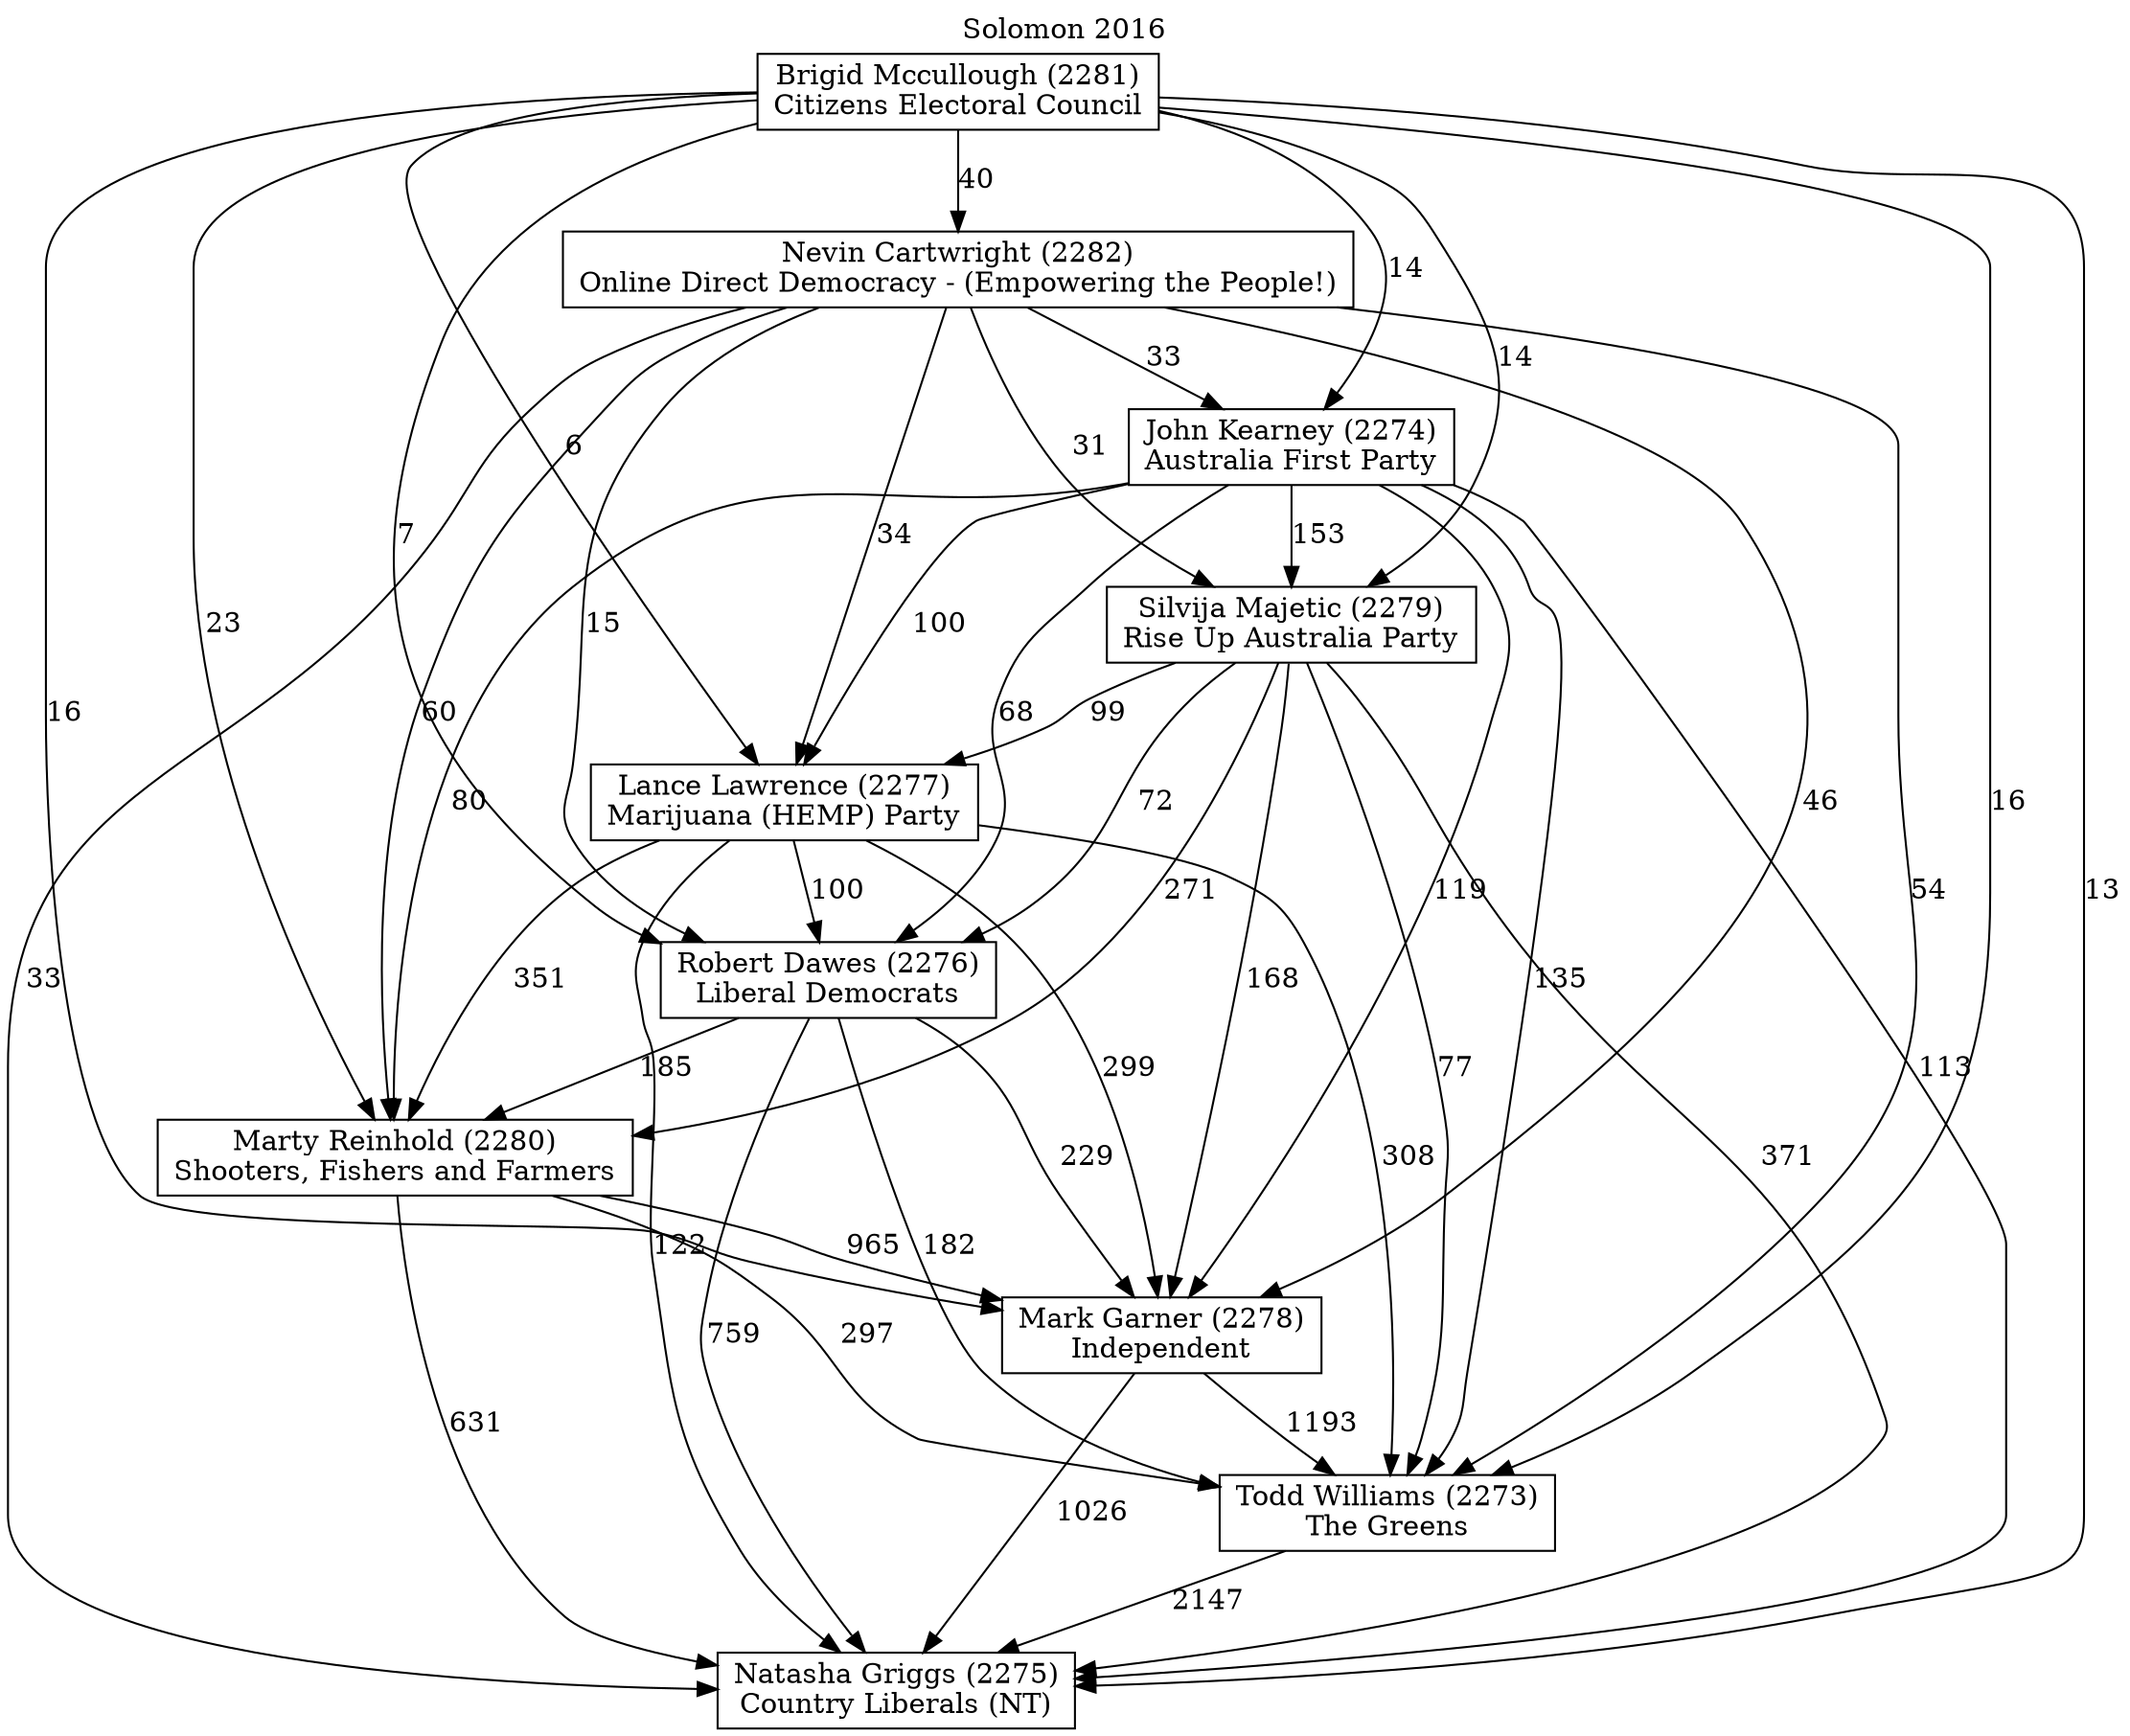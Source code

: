 // House preference flow
digraph "Natasha Griggs (2275)_Solomon_2016" {
	graph [label="Solomon 2016" labelloc=t mclimit=10]
	node [shape=box]
	"Silvija Majetic (2279)" [label="Silvija Majetic (2279)
Rise Up Australia Party"]
	"Mark Garner (2278)" [label="Mark Garner (2278)
Independent"]
	"John Kearney (2274)" [label="John Kearney (2274)
Australia First Party"]
	"Lance Lawrence (2277)" [label="Lance Lawrence (2277)
Marijuana (HEMP) Party"]
	"Nevin Cartwright (2282)" [label="Nevin Cartwright (2282)
Online Direct Democracy - (Empowering the People!)"]
	"Todd Williams (2273)" [label="Todd Williams (2273)
The Greens"]
	"Natasha Griggs (2275)" [label="Natasha Griggs (2275)
Country Liberals (NT)"]
	"Robert Dawes (2276)" [label="Robert Dawes (2276)
Liberal Democrats"]
	"Brigid Mccullough (2281)" [label="Brigid Mccullough (2281)
Citizens Electoral Council"]
	"Marty Reinhold (2280)" [label="Marty Reinhold (2280)
Shooters, Fishers and Farmers"]
	"John Kearney (2274)" -> "Todd Williams (2273)" [label=135]
	"Brigid Mccullough (2281)" -> "Todd Williams (2273)" [label=16]
	"Nevin Cartwright (2282)" -> "Lance Lawrence (2277)" [label=34]
	"Mark Garner (2278)" -> "Todd Williams (2273)" [label=1193]
	"Robert Dawes (2276)" -> "Natasha Griggs (2275)" [label=759]
	"Nevin Cartwright (2282)" -> "Marty Reinhold (2280)" [label=60]
	"Robert Dawes (2276)" -> "Marty Reinhold (2280)" [label=185]
	"John Kearney (2274)" -> "Marty Reinhold (2280)" [label=80]
	"Silvija Majetic (2279)" -> "Robert Dawes (2276)" [label=72]
	"Brigid Mccullough (2281)" -> "Silvija Majetic (2279)" [label=14]
	"Marty Reinhold (2280)" -> "Todd Williams (2273)" [label=297]
	"Brigid Mccullough (2281)" -> "Marty Reinhold (2280)" [label=23]
	"Todd Williams (2273)" -> "Natasha Griggs (2275)" [label=2147]
	"Nevin Cartwright (2282)" -> "Todd Williams (2273)" [label=54]
	"Brigid Mccullough (2281)" -> "Natasha Griggs (2275)" [label=13]
	"Nevin Cartwright (2282)" -> "Mark Garner (2278)" [label=46]
	"Marty Reinhold (2280)" -> "Natasha Griggs (2275)" [label=631]
	"John Kearney (2274)" -> "Robert Dawes (2276)" [label=68]
	"John Kearney (2274)" -> "Natasha Griggs (2275)" [label=113]
	"Lance Lawrence (2277)" -> "Marty Reinhold (2280)" [label=351]
	"John Kearney (2274)" -> "Silvija Majetic (2279)" [label=153]
	"Brigid Mccullough (2281)" -> "Lance Lawrence (2277)" [label=6]
	"Brigid Mccullough (2281)" -> "Nevin Cartwright (2282)" [label=40]
	"Robert Dawes (2276)" -> "Mark Garner (2278)" [label=229]
	"Nevin Cartwright (2282)" -> "Natasha Griggs (2275)" [label=33]
	"John Kearney (2274)" -> "Lance Lawrence (2277)" [label=100]
	"Lance Lawrence (2277)" -> "Todd Williams (2273)" [label=308]
	"Nevin Cartwright (2282)" -> "Silvija Majetic (2279)" [label=31]
	"Marty Reinhold (2280)" -> "Mark Garner (2278)" [label=965]
	"Silvija Majetic (2279)" -> "Marty Reinhold (2280)" [label=271]
	"Silvija Majetic (2279)" -> "Natasha Griggs (2275)" [label=371]
	"Brigid Mccullough (2281)" -> "John Kearney (2274)" [label=14]
	"Brigid Mccullough (2281)" -> "Mark Garner (2278)" [label=16]
	"Brigid Mccullough (2281)" -> "Robert Dawes (2276)" [label=7]
	"Lance Lawrence (2277)" -> "Robert Dawes (2276)" [label=100]
	"Silvija Majetic (2279)" -> "Lance Lawrence (2277)" [label=99]
	"Mark Garner (2278)" -> "Natasha Griggs (2275)" [label=1026]
	"Lance Lawrence (2277)" -> "Natasha Griggs (2275)" [label=122]
	"Silvija Majetic (2279)" -> "Todd Williams (2273)" [label=77]
	"Nevin Cartwright (2282)" -> "John Kearney (2274)" [label=33]
	"Robert Dawes (2276)" -> "Todd Williams (2273)" [label=182]
	"Lance Lawrence (2277)" -> "Mark Garner (2278)" [label=299]
	"John Kearney (2274)" -> "Mark Garner (2278)" [label=119]
	"Silvija Majetic (2279)" -> "Mark Garner (2278)" [label=168]
	"Nevin Cartwright (2282)" -> "Robert Dawes (2276)" [label=15]
}
